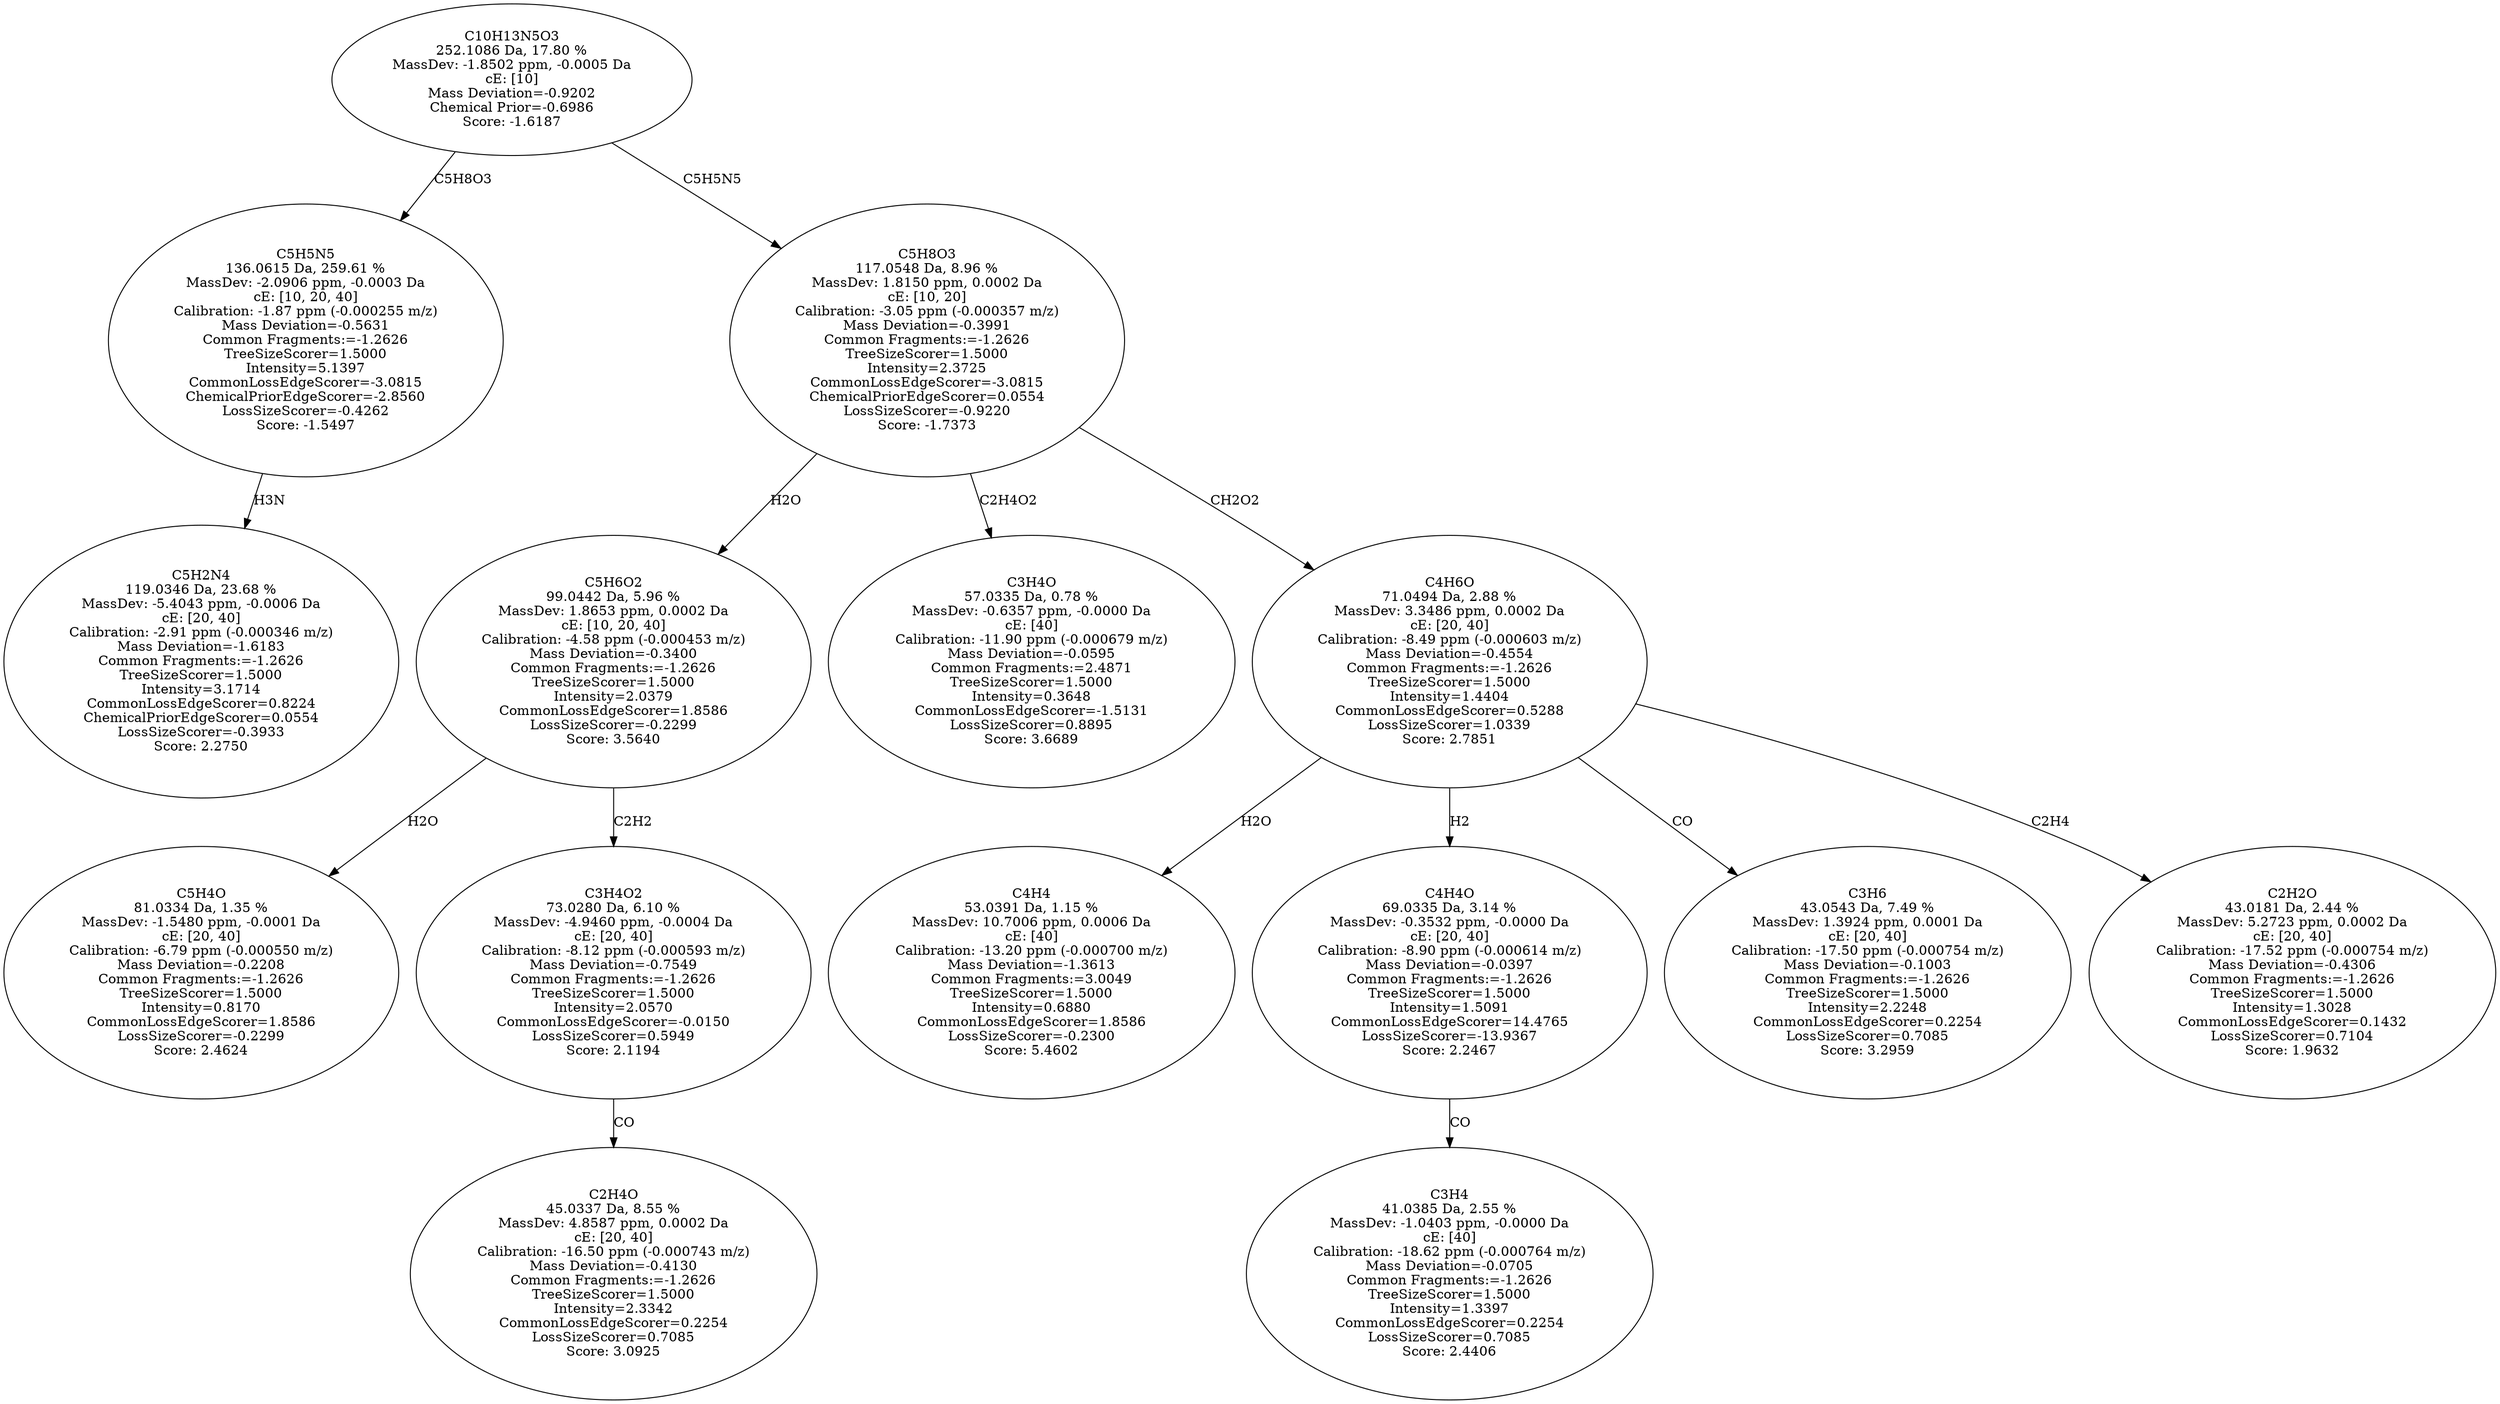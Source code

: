 strict digraph {
v1 [label="C5H2N4\n119.0346 Da, 23.68 %\nMassDev: -5.4043 ppm, -0.0006 Da\ncE: [20, 40]\nCalibration: -2.91 ppm (-0.000346 m/z)\nMass Deviation=-1.6183\nCommon Fragments:=-1.2626\nTreeSizeScorer=1.5000\nIntensity=3.1714\nCommonLossEdgeScorer=0.8224\nChemicalPriorEdgeScorer=0.0554\nLossSizeScorer=-0.3933\nScore: 2.2750"];
v2 [label="C5H5N5\n136.0615 Da, 259.61 %\nMassDev: -2.0906 ppm, -0.0003 Da\ncE: [10, 20, 40]\nCalibration: -1.87 ppm (-0.000255 m/z)\nMass Deviation=-0.5631\nCommon Fragments:=-1.2626\nTreeSizeScorer=1.5000\nIntensity=5.1397\nCommonLossEdgeScorer=-3.0815\nChemicalPriorEdgeScorer=-2.8560\nLossSizeScorer=-0.4262\nScore: -1.5497"];
v3 [label="C5H4O\n81.0334 Da, 1.35 %\nMassDev: -1.5480 ppm, -0.0001 Da\ncE: [20, 40]\nCalibration: -6.79 ppm (-0.000550 m/z)\nMass Deviation=-0.2208\nCommon Fragments:=-1.2626\nTreeSizeScorer=1.5000\nIntensity=0.8170\nCommonLossEdgeScorer=1.8586\nLossSizeScorer=-0.2299\nScore: 2.4624"];
v4 [label="C2H4O\n45.0337 Da, 8.55 %\nMassDev: 4.8587 ppm, 0.0002 Da\ncE: [20, 40]\nCalibration: -16.50 ppm (-0.000743 m/z)\nMass Deviation=-0.4130\nCommon Fragments:=-1.2626\nTreeSizeScorer=1.5000\nIntensity=2.3342\nCommonLossEdgeScorer=0.2254\nLossSizeScorer=0.7085\nScore: 3.0925"];
v5 [label="C3H4O2\n73.0280 Da, 6.10 %\nMassDev: -4.9460 ppm, -0.0004 Da\ncE: [20, 40]\nCalibration: -8.12 ppm (-0.000593 m/z)\nMass Deviation=-0.7549\nCommon Fragments:=-1.2626\nTreeSizeScorer=1.5000\nIntensity=2.0570\nCommonLossEdgeScorer=-0.0150\nLossSizeScorer=0.5949\nScore: 2.1194"];
v6 [label="C5H6O2\n99.0442 Da, 5.96 %\nMassDev: 1.8653 ppm, 0.0002 Da\ncE: [10, 20, 40]\nCalibration: -4.58 ppm (-0.000453 m/z)\nMass Deviation=-0.3400\nCommon Fragments:=-1.2626\nTreeSizeScorer=1.5000\nIntensity=2.0379\nCommonLossEdgeScorer=1.8586\nLossSizeScorer=-0.2299\nScore: 3.5640"];
v7 [label="C3H4O\n57.0335 Da, 0.78 %\nMassDev: -0.6357 ppm, -0.0000 Da\ncE: [40]\nCalibration: -11.90 ppm (-0.000679 m/z)\nMass Deviation=-0.0595\nCommon Fragments:=2.4871\nTreeSizeScorer=1.5000\nIntensity=0.3648\nCommonLossEdgeScorer=-1.5131\nLossSizeScorer=0.8895\nScore: 3.6689"];
v8 [label="C4H4\n53.0391 Da, 1.15 %\nMassDev: 10.7006 ppm, 0.0006 Da\ncE: [40]\nCalibration: -13.20 ppm (-0.000700 m/z)\nMass Deviation=-1.3613\nCommon Fragments:=3.0049\nTreeSizeScorer=1.5000\nIntensity=0.6880\nCommonLossEdgeScorer=1.8586\nLossSizeScorer=-0.2300\nScore: 5.4602"];
v9 [label="C3H4\n41.0385 Da, 2.55 %\nMassDev: -1.0403 ppm, -0.0000 Da\ncE: [40]\nCalibration: -18.62 ppm (-0.000764 m/z)\nMass Deviation=-0.0705\nCommon Fragments:=-1.2626\nTreeSizeScorer=1.5000\nIntensity=1.3397\nCommonLossEdgeScorer=0.2254\nLossSizeScorer=0.7085\nScore: 2.4406"];
v10 [label="C4H4O\n69.0335 Da, 3.14 %\nMassDev: -0.3532 ppm, -0.0000 Da\ncE: [20, 40]\nCalibration: -8.90 ppm (-0.000614 m/z)\nMass Deviation=-0.0397\nCommon Fragments:=-1.2626\nTreeSizeScorer=1.5000\nIntensity=1.5091\nCommonLossEdgeScorer=14.4765\nLossSizeScorer=-13.9367\nScore: 2.2467"];
v11 [label="C3H6\n43.0543 Da, 7.49 %\nMassDev: 1.3924 ppm, 0.0001 Da\ncE: [20, 40]\nCalibration: -17.50 ppm (-0.000754 m/z)\nMass Deviation=-0.1003\nCommon Fragments:=-1.2626\nTreeSizeScorer=1.5000\nIntensity=2.2248\nCommonLossEdgeScorer=0.2254\nLossSizeScorer=0.7085\nScore: 3.2959"];
v12 [label="C2H2O\n43.0181 Da, 2.44 %\nMassDev: 5.2723 ppm, 0.0002 Da\ncE: [20, 40]\nCalibration: -17.52 ppm (-0.000754 m/z)\nMass Deviation=-0.4306\nCommon Fragments:=-1.2626\nTreeSizeScorer=1.5000\nIntensity=1.3028\nCommonLossEdgeScorer=0.1432\nLossSizeScorer=0.7104\nScore: 1.9632"];
v13 [label="C4H6O\n71.0494 Da, 2.88 %\nMassDev: 3.3486 ppm, 0.0002 Da\ncE: [20, 40]\nCalibration: -8.49 ppm (-0.000603 m/z)\nMass Deviation=-0.4554\nCommon Fragments:=-1.2626\nTreeSizeScorer=1.5000\nIntensity=1.4404\nCommonLossEdgeScorer=0.5288\nLossSizeScorer=1.0339\nScore: 2.7851"];
v14 [label="C5H8O3\n117.0548 Da, 8.96 %\nMassDev: 1.8150 ppm, 0.0002 Da\ncE: [10, 20]\nCalibration: -3.05 ppm (-0.000357 m/z)\nMass Deviation=-0.3991\nCommon Fragments:=-1.2626\nTreeSizeScorer=1.5000\nIntensity=2.3725\nCommonLossEdgeScorer=-3.0815\nChemicalPriorEdgeScorer=0.0554\nLossSizeScorer=-0.9220\nScore: -1.7373"];
v15 [label="C10H13N5O3\n252.1086 Da, 17.80 %\nMassDev: -1.8502 ppm, -0.0005 Da\ncE: [10]\nMass Deviation=-0.9202\nChemical Prior=-0.6986\nScore: -1.6187"];
v2 -> v1 [label="H3N"];
v15 -> v2 [label="C5H8O3"];
v6 -> v3 [label="H2O"];
v5 -> v4 [label="CO"];
v6 -> v5 [label="C2H2"];
v14 -> v6 [label="H2O"];
v14 -> v7 [label="C2H4O2"];
v13 -> v8 [label="H2O"];
v10 -> v9 [label="CO"];
v13 -> v10 [label="H2"];
v13 -> v11 [label="CO"];
v13 -> v12 [label="C2H4"];
v14 -> v13 [label="CH2O2"];
v15 -> v14 [label="C5H5N5"];
}